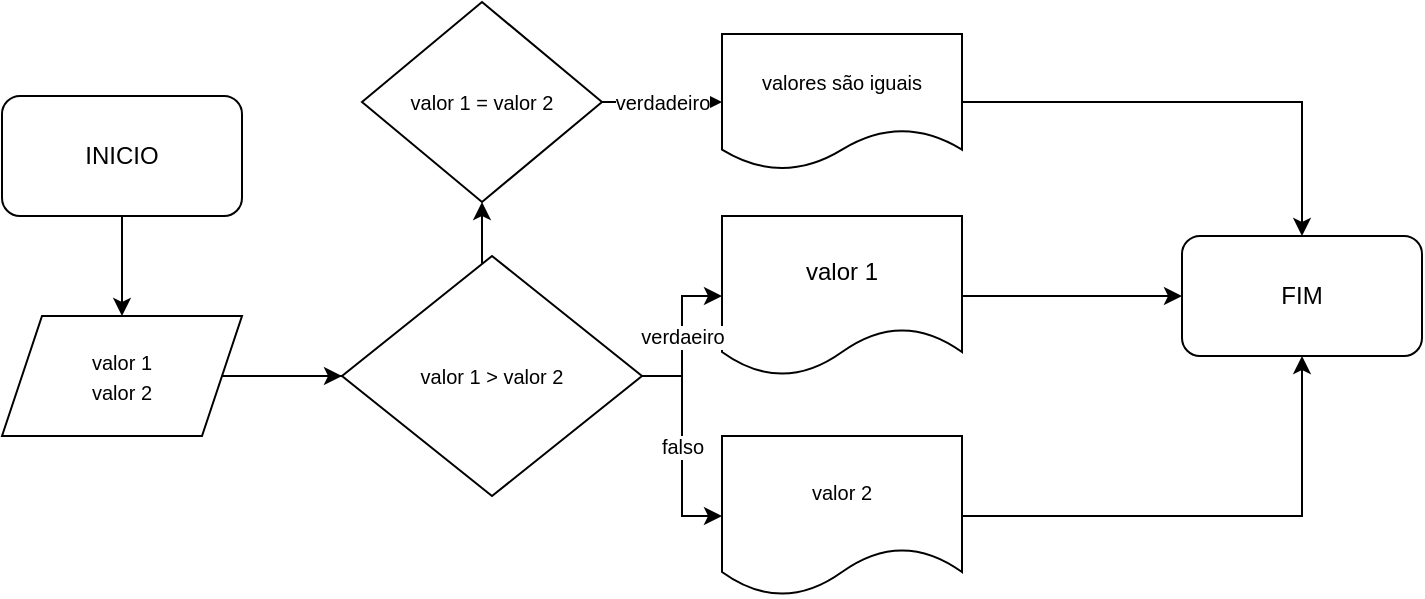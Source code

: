 <mxfile version="17.1.3" type="github">
  <diagram id="C5RBs43oDa-KdzZeNtuy" name="Page-1">
    <mxGraphModel dx="868" dy="482" grid="1" gridSize="10" guides="1" tooltips="1" connect="1" arrows="1" fold="1" page="1" pageScale="1" pageWidth="827" pageHeight="1169" math="0" shadow="0">
      <root>
        <mxCell id="WIyWlLk6GJQsqaUBKTNV-0" />
        <mxCell id="WIyWlLk6GJQsqaUBKTNV-1" parent="WIyWlLk6GJQsqaUBKTNV-0" />
        <mxCell id="NLqoDjCfKacOoK1klfhs-12" value="" style="edgeStyle=orthogonalEdgeStyle;rounded=0;orthogonalLoop=1;jettySize=auto;html=1;" edge="1" parent="WIyWlLk6GJQsqaUBKTNV-1" source="NLqoDjCfKacOoK1klfhs-2" target="NLqoDjCfKacOoK1klfhs-4">
          <mxGeometry relative="1" as="geometry" />
        </mxCell>
        <mxCell id="NLqoDjCfKacOoK1klfhs-2" value="INICIO" style="rounded=1;whiteSpace=wrap;html=1;" vertex="1" parent="WIyWlLk6GJQsqaUBKTNV-1">
          <mxGeometry x="10" y="80" width="120" height="60" as="geometry" />
        </mxCell>
        <mxCell id="NLqoDjCfKacOoK1klfhs-13" value="" style="edgeStyle=orthogonalEdgeStyle;rounded=0;orthogonalLoop=1;jettySize=auto;html=1;" edge="1" parent="WIyWlLk6GJQsqaUBKTNV-1" source="NLqoDjCfKacOoK1klfhs-4">
          <mxGeometry relative="1" as="geometry">
            <mxPoint x="180" y="220" as="targetPoint" />
          </mxGeometry>
        </mxCell>
        <mxCell id="NLqoDjCfKacOoK1klfhs-34" value="" style="edgeStyle=orthogonalEdgeStyle;rounded=0;orthogonalLoop=1;jettySize=auto;html=1;fontSize=10;" edge="1" parent="WIyWlLk6GJQsqaUBKTNV-1" source="NLqoDjCfKacOoK1klfhs-4" target="NLqoDjCfKacOoK1klfhs-30">
          <mxGeometry relative="1" as="geometry" />
        </mxCell>
        <mxCell id="NLqoDjCfKacOoK1klfhs-4" value="&lt;font size=&quot;1&quot;&gt;valor 1&lt;br&gt;valor 2&lt;br&gt;&lt;/font&gt;" style="shape=parallelogram;perimeter=parallelogramPerimeter;whiteSpace=wrap;html=1;fixedSize=1;" vertex="1" parent="WIyWlLk6GJQsqaUBKTNV-1">
          <mxGeometry x="10" y="190" width="120" height="60" as="geometry" />
        </mxCell>
        <mxCell id="NLqoDjCfKacOoK1klfhs-28" value="" style="edgeStyle=orthogonalEdgeStyle;rounded=0;orthogonalLoop=1;jettySize=auto;html=1;fontSize=10;" edge="1" parent="WIyWlLk6GJQsqaUBKTNV-1" source="NLqoDjCfKacOoK1klfhs-10" target="NLqoDjCfKacOoK1klfhs-16">
          <mxGeometry relative="1" as="geometry" />
        </mxCell>
        <mxCell id="NLqoDjCfKacOoK1klfhs-10" value="valor 1" style="shape=document;whiteSpace=wrap;html=1;boundedLbl=1;" vertex="1" parent="WIyWlLk6GJQsqaUBKTNV-1">
          <mxGeometry x="370" y="140" width="120" height="80" as="geometry" />
        </mxCell>
        <mxCell id="NLqoDjCfKacOoK1klfhs-16" value="FIM" style="rounded=1;whiteSpace=wrap;html=1;" vertex="1" parent="WIyWlLk6GJQsqaUBKTNV-1">
          <mxGeometry x="600" y="150" width="120" height="60" as="geometry" />
        </mxCell>
        <mxCell id="NLqoDjCfKacOoK1klfhs-19" value="verdaeiro" style="edgeStyle=orthogonalEdgeStyle;rounded=0;orthogonalLoop=1;jettySize=auto;html=1;fontSize=10;" edge="1" parent="WIyWlLk6GJQsqaUBKTNV-1" source="NLqoDjCfKacOoK1klfhs-18" target="NLqoDjCfKacOoK1klfhs-10">
          <mxGeometry relative="1" as="geometry" />
        </mxCell>
        <mxCell id="NLqoDjCfKacOoK1klfhs-27" value="falso" style="edgeStyle=orthogonalEdgeStyle;rounded=0;orthogonalLoop=1;jettySize=auto;html=1;fontSize=10;" edge="1" parent="WIyWlLk6GJQsqaUBKTNV-1" source="NLqoDjCfKacOoK1klfhs-18" target="NLqoDjCfKacOoK1klfhs-26">
          <mxGeometry relative="1" as="geometry" />
        </mxCell>
        <mxCell id="NLqoDjCfKacOoK1klfhs-18" value="valor 1 &amp;gt; valor 2" style="rhombus;whiteSpace=wrap;html=1;fontSize=10;" vertex="1" parent="WIyWlLk6GJQsqaUBKTNV-1">
          <mxGeometry x="180" y="160" width="150" height="120" as="geometry" />
        </mxCell>
        <mxCell id="NLqoDjCfKacOoK1klfhs-29" value="" style="edgeStyle=orthogonalEdgeStyle;rounded=0;orthogonalLoop=1;jettySize=auto;html=1;fontSize=10;" edge="1" parent="WIyWlLk6GJQsqaUBKTNV-1" source="NLqoDjCfKacOoK1klfhs-26" target="NLqoDjCfKacOoK1klfhs-16">
          <mxGeometry relative="1" as="geometry" />
        </mxCell>
        <mxCell id="NLqoDjCfKacOoK1klfhs-26" value="valor 2" style="shape=document;whiteSpace=wrap;html=1;boundedLbl=1;fontSize=10;" vertex="1" parent="WIyWlLk6GJQsqaUBKTNV-1">
          <mxGeometry x="370" y="250" width="120" height="80" as="geometry" />
        </mxCell>
        <mxCell id="NLqoDjCfKacOoK1klfhs-33" value="verdadeiro" style="edgeStyle=orthogonalEdgeStyle;rounded=0;orthogonalLoop=1;jettySize=auto;html=1;fontSize=10;" edge="1" parent="WIyWlLk6GJQsqaUBKTNV-1" source="NLqoDjCfKacOoK1klfhs-30" target="NLqoDjCfKacOoK1klfhs-32">
          <mxGeometry relative="1" as="geometry" />
        </mxCell>
        <mxCell id="NLqoDjCfKacOoK1klfhs-30" value="valor 1 = valor 2" style="rhombus;whiteSpace=wrap;html=1;fontSize=10;" vertex="1" parent="WIyWlLk6GJQsqaUBKTNV-1">
          <mxGeometry x="190" y="33" width="120" height="100" as="geometry" />
        </mxCell>
        <mxCell id="NLqoDjCfKacOoK1klfhs-35" value="" style="edgeStyle=orthogonalEdgeStyle;rounded=0;orthogonalLoop=1;jettySize=auto;html=1;fontSize=10;" edge="1" parent="WIyWlLk6GJQsqaUBKTNV-1" source="NLqoDjCfKacOoK1klfhs-32" target="NLqoDjCfKacOoK1klfhs-16">
          <mxGeometry relative="1" as="geometry" />
        </mxCell>
        <mxCell id="NLqoDjCfKacOoK1klfhs-32" value="valores são iguais" style="shape=document;whiteSpace=wrap;html=1;boundedLbl=1;fontSize=10;rotation=0;" vertex="1" parent="WIyWlLk6GJQsqaUBKTNV-1">
          <mxGeometry x="370" y="49" width="120" height="68" as="geometry" />
        </mxCell>
      </root>
    </mxGraphModel>
  </diagram>
</mxfile>
